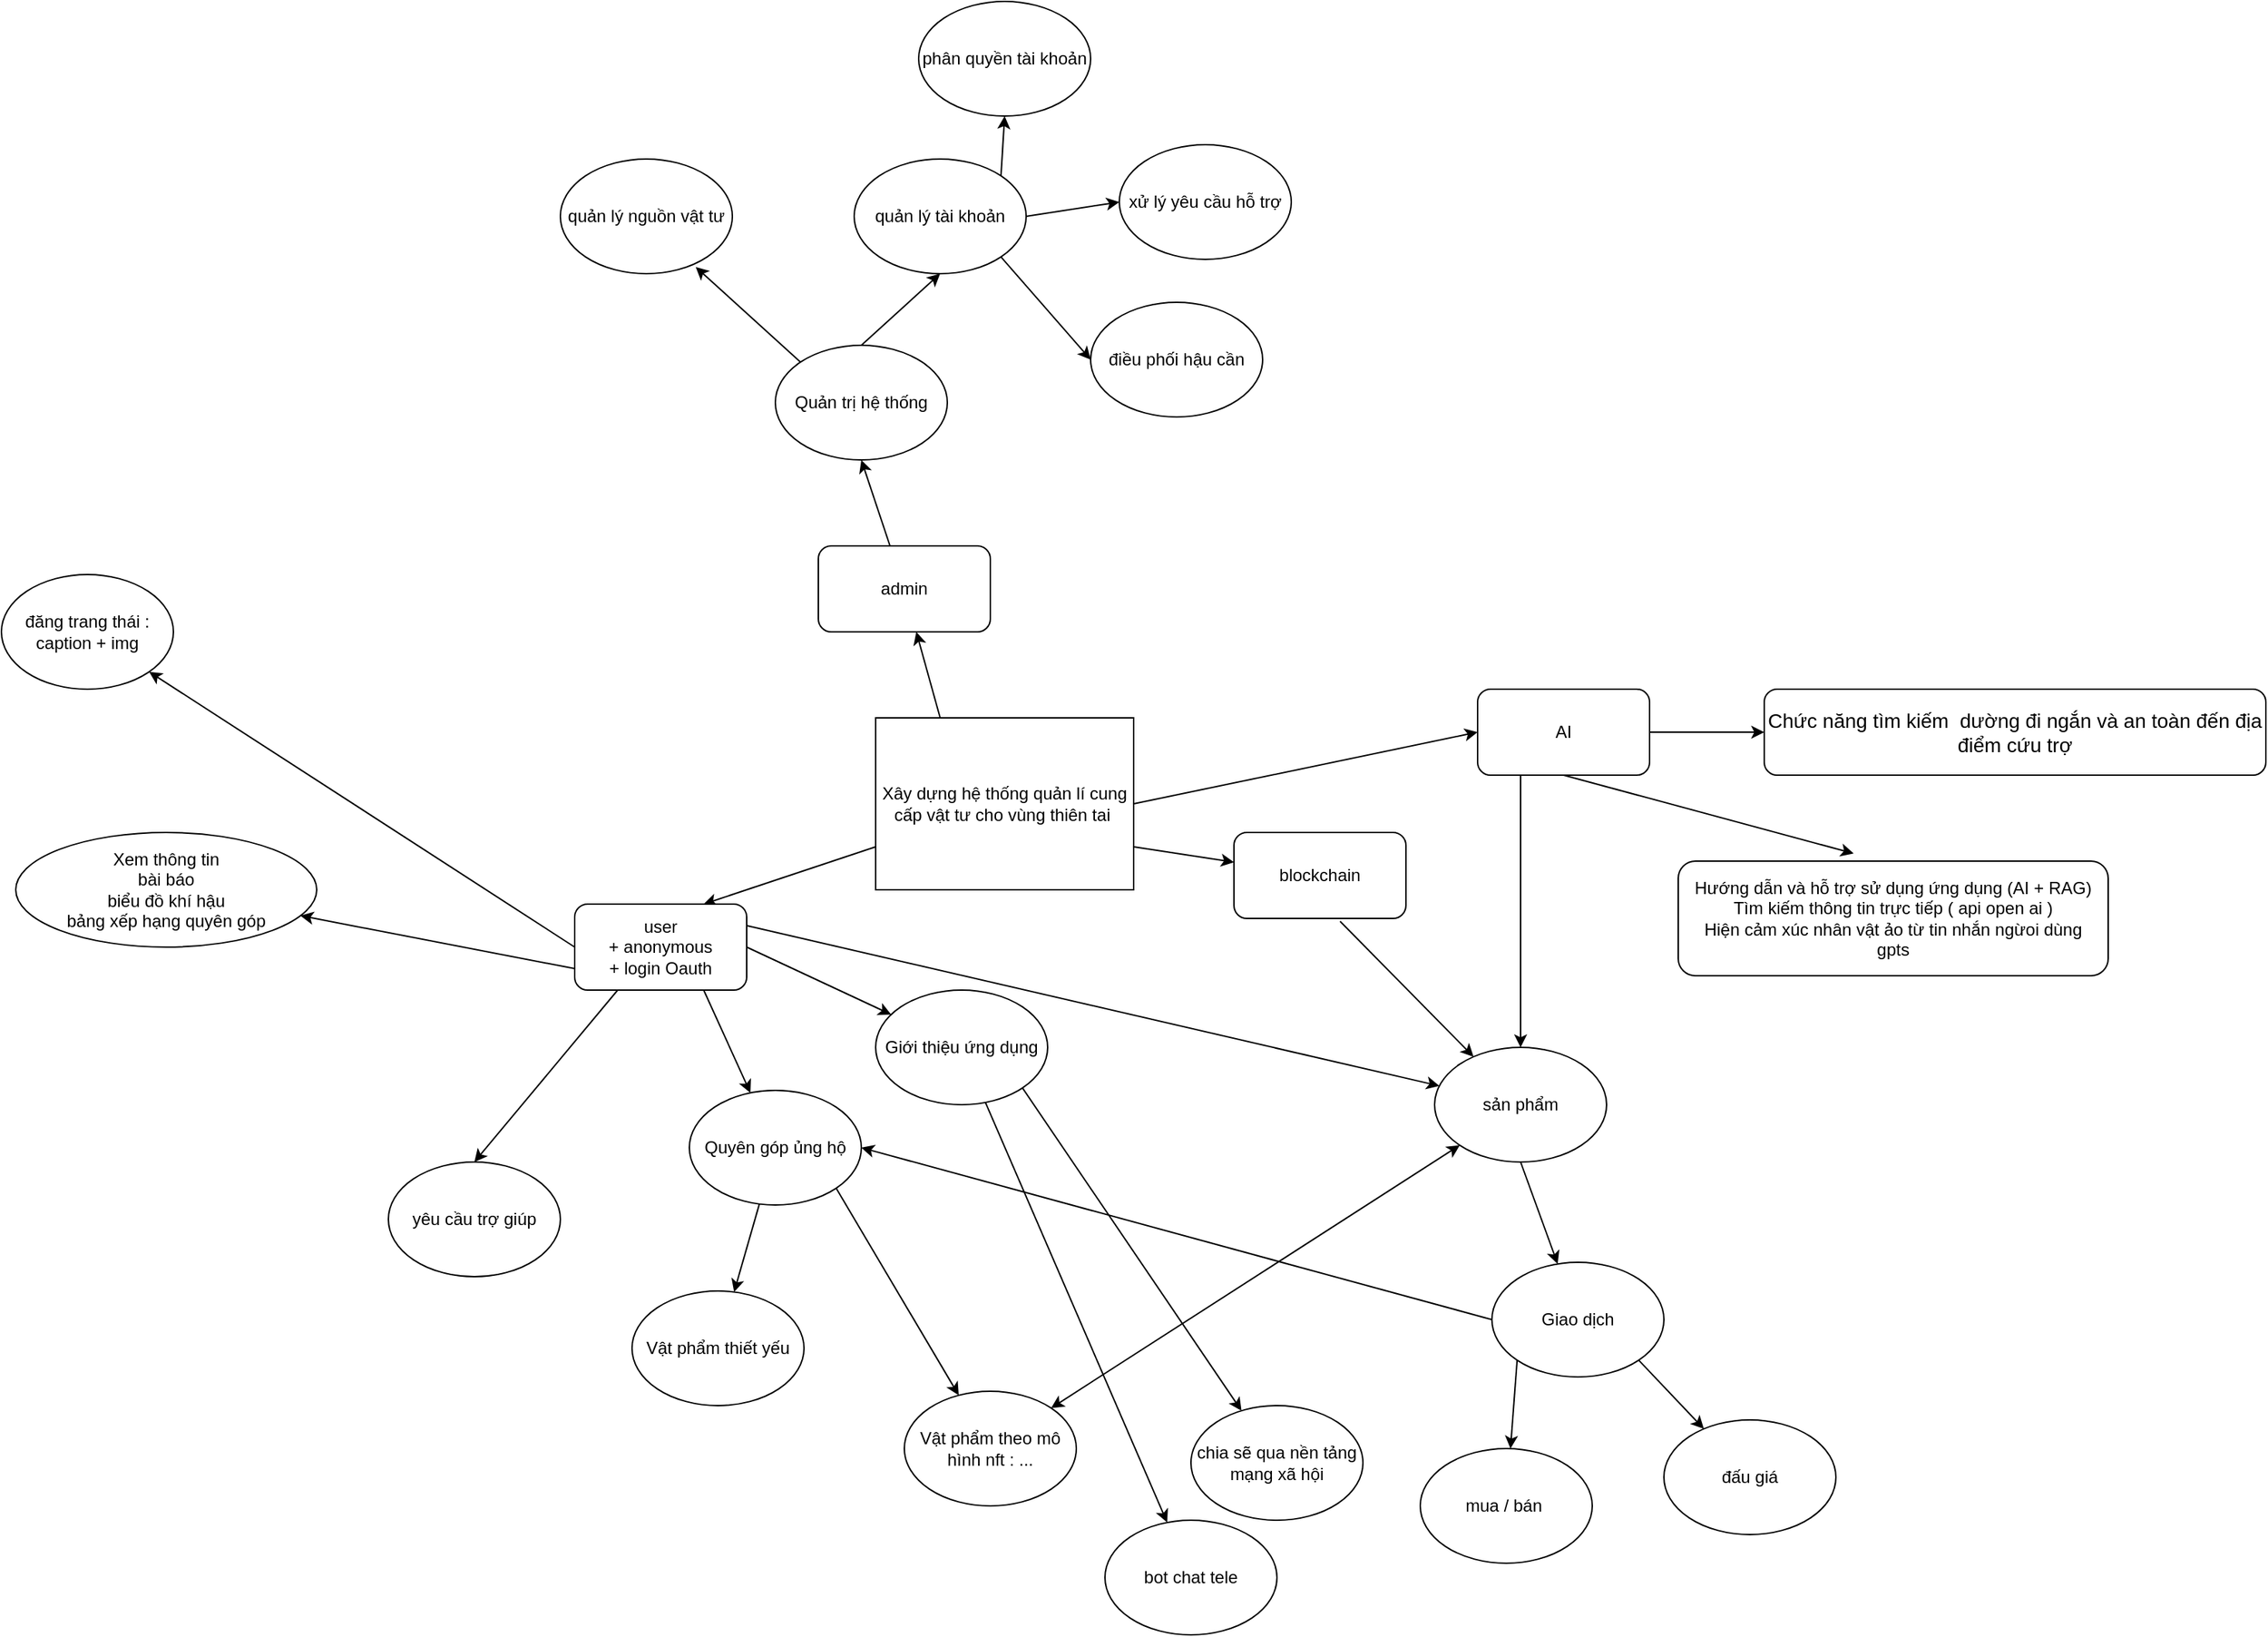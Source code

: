 <mxfile version="24.7.14">
  <diagram id="UyJF-q3qDyYBs_Cnp6WH" name="Page-1">
    <mxGraphModel dx="1900" dy="1657" grid="1" gridSize="10" guides="1" tooltips="1" connect="1" arrows="1" fold="1" page="1" pageScale="1" pageWidth="850" pageHeight="1100" math="0" shadow="0">
      <root>
        <mxCell id="0" />
        <mxCell id="1" parent="0" />
        <mxCell id="17" value="" style="endArrow=classic;html=1;exitX=0;exitY=0.75;exitDx=0;exitDy=0;entryX=0.75;entryY=0;entryDx=0;entryDy=0;" parent="1" source="19" target="21" edge="1">
          <mxGeometry width="50" height="50" relative="1" as="geometry">
            <mxPoint x="88.28" y="398.288" as="sourcePoint" />
            <mxPoint x="50" y="320" as="targetPoint" />
          </mxGeometry>
        </mxCell>
        <mxCell id="19" value="Xây dựng hệ thống quản lí cung cấp vật tư cho vùng thiên tai&amp;nbsp;" style="rounded=0;whiteSpace=wrap;html=1;" parent="1" vertex="1">
          <mxGeometry x="320" y="130" width="180" height="120" as="geometry" />
        </mxCell>
        <mxCell id="24" value="" style="edgeStyle=none;html=1;exitX=1;exitY=0.5;exitDx=0;exitDy=0;" parent="1" source="21" target="25" edge="1">
          <mxGeometry relative="1" as="geometry">
            <mxPoint x="170" y="390" as="targetPoint" />
          </mxGeometry>
        </mxCell>
        <mxCell id="21" value="user&lt;br&gt;+ anonymous&lt;br&gt;+ login Oauth" style="rounded=1;whiteSpace=wrap;html=1;" parent="1" vertex="1">
          <mxGeometry x="110" y="260" width="120" height="60" as="geometry" />
        </mxCell>
        <mxCell id="51" value="" style="edgeStyle=none;html=1;" parent="1" source="25" target="52" edge="1">
          <mxGeometry relative="1" as="geometry">
            <mxPoint x="460" y="480" as="targetPoint" />
          </mxGeometry>
        </mxCell>
        <mxCell id="25" value="Giới thiệu ứng dụng" style="ellipse;whiteSpace=wrap;html=1;" parent="1" vertex="1">
          <mxGeometry x="320" y="320" width="120" height="80" as="geometry" />
        </mxCell>
        <mxCell id="26" value="" style="edgeStyle=none;html=1;exitX=0.75;exitY=1;exitDx=0;exitDy=0;" parent="1" source="21" target="27" edge="1">
          <mxGeometry relative="1" as="geometry">
            <mxPoint x="240" y="300" as="sourcePoint" />
            <mxPoint x="250" y="410" as="targetPoint" />
          </mxGeometry>
        </mxCell>
        <mxCell id="47" value="" style="edgeStyle=none;html=1;" parent="1" source="27" target="46" edge="1">
          <mxGeometry relative="1" as="geometry" />
        </mxCell>
        <mxCell id="27" value="Quyên góp ủng hộ" style="ellipse;whiteSpace=wrap;html=1;" parent="1" vertex="1">
          <mxGeometry x="190" y="390" width="120" height="80" as="geometry" />
        </mxCell>
        <mxCell id="28" value="" style="endArrow=classic;html=1;exitX=0.25;exitY=1;exitDx=0;exitDy=0;entryX=0.5;entryY=0;entryDx=0;entryDy=0;" parent="1" source="21" target="29" edge="1">
          <mxGeometry width="50" height="50" relative="1" as="geometry">
            <mxPoint x="400" y="390" as="sourcePoint" />
            <mxPoint x="90" y="450" as="targetPoint" />
          </mxGeometry>
        </mxCell>
        <mxCell id="29" value="yêu cầu trợ giúp" style="ellipse;whiteSpace=wrap;html=1;" parent="1" vertex="1">
          <mxGeometry x="-20" y="440" width="120" height="80" as="geometry" />
        </mxCell>
        <mxCell id="30" value="" style="endArrow=classic;html=1;exitX=0;exitY=0.75;exitDx=0;exitDy=0;" parent="1" source="21" target="31" edge="1">
          <mxGeometry width="50" height="50" relative="1" as="geometry">
            <mxPoint x="400" y="390" as="sourcePoint" />
            <mxPoint y="350" as="targetPoint" />
          </mxGeometry>
        </mxCell>
        <mxCell id="31" value="Xem thông tin&lt;br&gt;bài báo&lt;br&gt;biểu đồ khí hậu&lt;br&gt;bảng xếp hạng quyên góp" style="ellipse;whiteSpace=wrap;html=1;" parent="1" vertex="1">
          <mxGeometry x="-280" y="210" width="210" height="80" as="geometry" />
        </mxCell>
        <mxCell id="32" value="" style="endArrow=classic;html=1;entryX=0.408;entryY=-0.067;entryDx=0;entryDy=0;entryPerimeter=0;exitX=0.5;exitY=1;exitDx=0;exitDy=0;" parent="1" source="36" target="34" edge="1">
          <mxGeometry width="50" height="50" relative="1" as="geometry">
            <mxPoint x="610" y="170" as="sourcePoint" />
            <mxPoint x="660" y="240" as="targetPoint" />
          </mxGeometry>
        </mxCell>
        <mxCell id="34" value="Hướng dẫn và hỗ trợ sử dụng ứng dụng (AI + RAG)&lt;br&gt;Tìm kiếm thông tin trực tiếp ( api open ai )&lt;br&gt;Hiện cảm xúc nhân vật ảo từ tin nhắn ngừoi dùng&lt;br&gt;gpts" style="rounded=1;whiteSpace=wrap;html=1;" parent="1" vertex="1">
          <mxGeometry x="880" y="230" width="300" height="80" as="geometry" />
        </mxCell>
        <mxCell id="84" value="" style="edgeStyle=none;html=1;" parent="1" source="36" target="83" edge="1">
          <mxGeometry relative="1" as="geometry" />
        </mxCell>
        <mxCell id="36" value="AI" style="rounded=1;whiteSpace=wrap;html=1;" parent="1" vertex="1">
          <mxGeometry x="740" y="110" width="120" height="60" as="geometry" />
        </mxCell>
        <mxCell id="37" value="" style="endArrow=classic;html=1;exitX=1;exitY=0.5;exitDx=0;exitDy=0;entryX=0;entryY=0.5;entryDx=0;entryDy=0;" parent="1" source="19" target="36" edge="1">
          <mxGeometry width="50" height="50" relative="1" as="geometry">
            <mxPoint x="340" y="440" as="sourcePoint" />
            <mxPoint x="390" y="390" as="targetPoint" />
          </mxGeometry>
        </mxCell>
        <mxCell id="40" value="" style="endArrow=classic;html=1;exitX=0.25;exitY=0;exitDx=0;exitDy=0;" parent="1" source="19" target="42" edge="1">
          <mxGeometry width="50" height="50" relative="1" as="geometry">
            <mxPoint x="340" y="440" as="sourcePoint" />
            <mxPoint x="324.874" y="92.549" as="targetPoint" />
          </mxGeometry>
        </mxCell>
        <mxCell id="44" value="" style="edgeStyle=none;html=1;entryX=0.5;entryY=1;entryDx=0;entryDy=0;" parent="1" source="42" target="45" edge="1">
          <mxGeometry relative="1" as="geometry">
            <mxPoint x="260.004" y="-70.001" as="targetPoint" />
          </mxGeometry>
        </mxCell>
        <mxCell id="42" value="admin" style="rounded=1;whiteSpace=wrap;html=1;" parent="1" vertex="1">
          <mxGeometry x="280.004" y="9.999" width="120" height="60" as="geometry" />
        </mxCell>
        <mxCell id="45" value="Quản trị hệ thống" style="ellipse;whiteSpace=wrap;html=1;" parent="1" vertex="1">
          <mxGeometry x="250" y="-130" width="120" height="80" as="geometry" />
        </mxCell>
        <mxCell id="46" value="Vật phẩm thiết yếu" style="ellipse;whiteSpace=wrap;html=1;" parent="1" vertex="1">
          <mxGeometry x="150" y="530" width="120" height="80" as="geometry" />
        </mxCell>
        <mxCell id="48" value="" style="endArrow=classic;html=1;exitX=1;exitY=1;exitDx=0;exitDy=0;" parent="1" source="27" target="49" edge="1">
          <mxGeometry width="50" height="50" relative="1" as="geometry">
            <mxPoint x="350" y="440" as="sourcePoint" />
            <mxPoint x="420" y="500" as="targetPoint" />
          </mxGeometry>
        </mxCell>
        <mxCell id="49" value="Vật phẩm theo mô hình nft : ..." style="ellipse;whiteSpace=wrap;html=1;" parent="1" vertex="1">
          <mxGeometry x="340" y="600" width="120" height="80" as="geometry" />
        </mxCell>
        <mxCell id="52" value="bot chat tele" style="ellipse;whiteSpace=wrap;html=1;" parent="1" vertex="1">
          <mxGeometry x="480" y="690" width="120" height="80" as="geometry" />
        </mxCell>
        <mxCell id="58" value="" style="endArrow=classic;html=1;exitX=0;exitY=0.5;exitDx=0;exitDy=0;" parent="1" source="21" target="59" edge="1">
          <mxGeometry width="50" height="50" relative="1" as="geometry">
            <mxPoint x="160" y="320" as="sourcePoint" />
            <mxPoint x="-40" y="240" as="targetPoint" />
          </mxGeometry>
        </mxCell>
        <mxCell id="59" value="đăng trang thái : caption + img" style="ellipse;whiteSpace=wrap;html=1;" parent="1" vertex="1">
          <mxGeometry x="-290" y="30" width="120" height="80" as="geometry" />
        </mxCell>
        <mxCell id="61" value="" style="endArrow=classic;html=1;exitX=1;exitY=0.25;exitDx=0;exitDy=0;" parent="1" source="21" target="62" edge="1">
          <mxGeometry width="50" height="50" relative="1" as="geometry">
            <mxPoint x="120" y="180" as="sourcePoint" />
            <mxPoint y="180" as="targetPoint" />
          </mxGeometry>
        </mxCell>
        <mxCell id="62" value="sản phẩm" style="ellipse;whiteSpace=wrap;html=1;" parent="1" vertex="1">
          <mxGeometry x="710" y="360" width="120" height="80" as="geometry" />
        </mxCell>
        <mxCell id="63" value="" style="endArrow=classic;html=1;exitX=1;exitY=0.75;exitDx=0;exitDy=0;" parent="1" source="19" target="65" edge="1">
          <mxGeometry width="50" height="50" relative="1" as="geometry">
            <mxPoint x="610" y="380" as="sourcePoint" />
            <mxPoint x="582.878" y="237.76" as="targetPoint" />
          </mxGeometry>
        </mxCell>
        <mxCell id="65" value="blockchain" style="rounded=1;whiteSpace=wrap;html=1;" parent="1" vertex="1">
          <mxGeometry x="569.998" y="210.0" width="120" height="60" as="geometry" />
        </mxCell>
        <mxCell id="66" value="" style="endArrow=classic;html=1;exitX=0.617;exitY=1.033;exitDx=0;exitDy=0;exitPerimeter=0;" parent="1" source="65" target="62" edge="1">
          <mxGeometry width="50" height="50" relative="1" as="geometry">
            <mxPoint x="610" y="380" as="sourcePoint" />
            <mxPoint x="660" y="330" as="targetPoint" />
          </mxGeometry>
        </mxCell>
        <mxCell id="67" value="" style="endArrow=classic;html=1;exitX=0.25;exitY=1;exitDx=0;exitDy=0;entryX=0.5;entryY=0;entryDx=0;entryDy=0;" parent="1" source="36" target="62" edge="1">
          <mxGeometry width="50" height="50" relative="1" as="geometry">
            <mxPoint x="670" y="380" as="sourcePoint" />
            <mxPoint x="720" y="330" as="targetPoint" />
          </mxGeometry>
        </mxCell>
        <mxCell id="69" value="" style="endArrow=classic;html=1;exitX=0.5;exitY=1;exitDx=0;exitDy=0;" parent="1" source="62" target="70" edge="1">
          <mxGeometry width="50" height="50" relative="1" as="geometry">
            <mxPoint x="420" y="500" as="sourcePoint" />
            <mxPoint x="750" y="510" as="targetPoint" />
          </mxGeometry>
        </mxCell>
        <mxCell id="70" value="Giao dịch" style="ellipse;whiteSpace=wrap;html=1;" parent="1" vertex="1">
          <mxGeometry x="750" y="510" width="120" height="80" as="geometry" />
        </mxCell>
        <mxCell id="71" value="" style="endArrow=classic;startArrow=classic;html=1;exitX=1;exitY=0;exitDx=0;exitDy=0;entryX=0;entryY=1;entryDx=0;entryDy=0;" parent="1" source="49" target="62" edge="1">
          <mxGeometry width="50" height="50" relative="1" as="geometry">
            <mxPoint x="420" y="500" as="sourcePoint" />
            <mxPoint x="470" y="450" as="targetPoint" />
          </mxGeometry>
        </mxCell>
        <mxCell id="72" value="" style="endArrow=classic;html=1;exitX=0;exitY=1;exitDx=0;exitDy=0;" parent="1" source="70" target="73" edge="1">
          <mxGeometry width="50" height="50" relative="1" as="geometry">
            <mxPoint x="420" y="500" as="sourcePoint" />
            <mxPoint x="750" y="670" as="targetPoint" />
          </mxGeometry>
        </mxCell>
        <mxCell id="73" value="mua / bán&amp;nbsp;" style="ellipse;whiteSpace=wrap;html=1;" parent="1" vertex="1">
          <mxGeometry x="700" y="640" width="120" height="80" as="geometry" />
        </mxCell>
        <mxCell id="74" value="" style="endArrow=classic;html=1;exitX=1;exitY=1;exitDx=0;exitDy=0;" parent="1" source="70" target="75" edge="1">
          <mxGeometry width="50" height="50" relative="1" as="geometry">
            <mxPoint x="420" y="500" as="sourcePoint" />
            <mxPoint x="890" y="670" as="targetPoint" />
          </mxGeometry>
        </mxCell>
        <mxCell id="75" value="đấu giá" style="ellipse;whiteSpace=wrap;html=1;" parent="1" vertex="1">
          <mxGeometry x="870" y="620" width="120" height="80" as="geometry" />
        </mxCell>
        <mxCell id="76" value="" style="endArrow=classic;html=1;exitX=0;exitY=0.5;exitDx=0;exitDy=0;entryX=1;entryY=0.5;entryDx=0;entryDy=0;" parent="1" source="70" target="27" edge="1">
          <mxGeometry width="50" height="50" relative="1" as="geometry">
            <mxPoint x="420" y="520" as="sourcePoint" />
            <mxPoint x="470" y="470" as="targetPoint" />
          </mxGeometry>
        </mxCell>
        <mxCell id="81" value="" style="endArrow=classic;html=1;exitX=1;exitY=1;exitDx=0;exitDy=0;" parent="1" source="25" target="82" edge="1">
          <mxGeometry width="50" height="50" relative="1" as="geometry">
            <mxPoint x="450" y="480" as="sourcePoint" />
            <mxPoint x="560" y="600" as="targetPoint" />
          </mxGeometry>
        </mxCell>
        <mxCell id="82" value="chia sẽ qua nền tảng mạng xã hội" style="ellipse;whiteSpace=wrap;html=1;" parent="1" vertex="1">
          <mxGeometry x="540" y="610" width="120" height="80" as="geometry" />
        </mxCell>
        <mxCell id="83" value="&lt;font style=&quot;font-size: 14px;&quot;&gt;Chức năng tìm kiếm&amp;nbsp; dường đi ngắn và an toàn đến địa điểm cứu trợ&lt;/font&gt;" style="rounded=1;whiteSpace=wrap;html=1;" parent="1" vertex="1">
          <mxGeometry x="940" y="110" width="350" height="60" as="geometry" />
        </mxCell>
        <mxCell id="qGuhQK5NJEZlg8R9GjfR-84" value="quản lý nguồn vật tư" style="ellipse;whiteSpace=wrap;html=1;" vertex="1" parent="1">
          <mxGeometry x="100" y="-260" width="120" height="80" as="geometry" />
        </mxCell>
        <mxCell id="qGuhQK5NJEZlg8R9GjfR-85" value="quản lý tài khoản" style="ellipse;whiteSpace=wrap;html=1;" vertex="1" parent="1">
          <mxGeometry x="305" y="-260" width="120" height="80" as="geometry" />
        </mxCell>
        <mxCell id="qGuhQK5NJEZlg8R9GjfR-88" value="phân quyền tài khoản" style="ellipse;whiteSpace=wrap;html=1;" vertex="1" parent="1">
          <mxGeometry x="350" y="-370" width="120" height="80" as="geometry" />
        </mxCell>
        <mxCell id="qGuhQK5NJEZlg8R9GjfR-89" value="xử lý yêu cầu hỗ trợ" style="ellipse;whiteSpace=wrap;html=1;" vertex="1" parent="1">
          <mxGeometry x="490" y="-270" width="120" height="80" as="geometry" />
        </mxCell>
        <mxCell id="qGuhQK5NJEZlg8R9GjfR-90" value="điều phối hậu cần" style="ellipse;whiteSpace=wrap;html=1;" vertex="1" parent="1">
          <mxGeometry x="470" y="-160" width="120" height="80" as="geometry" />
        </mxCell>
        <mxCell id="qGuhQK5NJEZlg8R9GjfR-93" value="" style="endArrow=classic;html=1;rounded=0;entryX=0.787;entryY=0.942;entryDx=0;entryDy=0;exitX=0;exitY=0;exitDx=0;exitDy=0;entryPerimeter=0;" edge="1" parent="1" source="45" target="qGuhQK5NJEZlg8R9GjfR-84">
          <mxGeometry width="50" height="50" relative="1" as="geometry">
            <mxPoint x="300" y="-100" as="sourcePoint" />
            <mxPoint x="350" y="-150" as="targetPoint" />
          </mxGeometry>
        </mxCell>
        <mxCell id="qGuhQK5NJEZlg8R9GjfR-94" value="" style="endArrow=classic;html=1;rounded=0;exitX=0.5;exitY=0;exitDx=0;exitDy=0;entryX=0.5;entryY=1;entryDx=0;entryDy=0;" edge="1" parent="1" source="45" target="qGuhQK5NJEZlg8R9GjfR-85">
          <mxGeometry width="50" height="50" relative="1" as="geometry">
            <mxPoint x="300" y="-100" as="sourcePoint" />
            <mxPoint x="350" y="-150" as="targetPoint" />
          </mxGeometry>
        </mxCell>
        <mxCell id="qGuhQK5NJEZlg8R9GjfR-95" value="" style="endArrow=classic;html=1;rounded=0;exitX=1;exitY=1;exitDx=0;exitDy=0;entryX=0;entryY=0.5;entryDx=0;entryDy=0;" edge="1" parent="1" source="qGuhQK5NJEZlg8R9GjfR-85" target="qGuhQK5NJEZlg8R9GjfR-90">
          <mxGeometry width="50" height="50" relative="1" as="geometry">
            <mxPoint x="300" y="-100" as="sourcePoint" />
            <mxPoint x="350" y="-150" as="targetPoint" />
          </mxGeometry>
        </mxCell>
        <mxCell id="qGuhQK5NJEZlg8R9GjfR-96" value="" style="endArrow=classic;html=1;rounded=0;exitX=1;exitY=0.5;exitDx=0;exitDy=0;entryX=0;entryY=0.5;entryDx=0;entryDy=0;" edge="1" parent="1" source="qGuhQK5NJEZlg8R9GjfR-85" target="qGuhQK5NJEZlg8R9GjfR-89">
          <mxGeometry width="50" height="50" relative="1" as="geometry">
            <mxPoint x="300" y="-100" as="sourcePoint" />
            <mxPoint x="350" y="-150" as="targetPoint" />
          </mxGeometry>
        </mxCell>
        <mxCell id="qGuhQK5NJEZlg8R9GjfR-97" value="" style="endArrow=classic;html=1;rounded=0;exitX=1;exitY=0;exitDx=0;exitDy=0;entryX=0.5;entryY=1;entryDx=0;entryDy=0;" edge="1" parent="1" source="qGuhQK5NJEZlg8R9GjfR-85" target="qGuhQK5NJEZlg8R9GjfR-88">
          <mxGeometry width="50" height="50" relative="1" as="geometry">
            <mxPoint x="300" y="-100" as="sourcePoint" />
            <mxPoint x="350" y="-150" as="targetPoint" />
          </mxGeometry>
        </mxCell>
      </root>
    </mxGraphModel>
  </diagram>
</mxfile>

